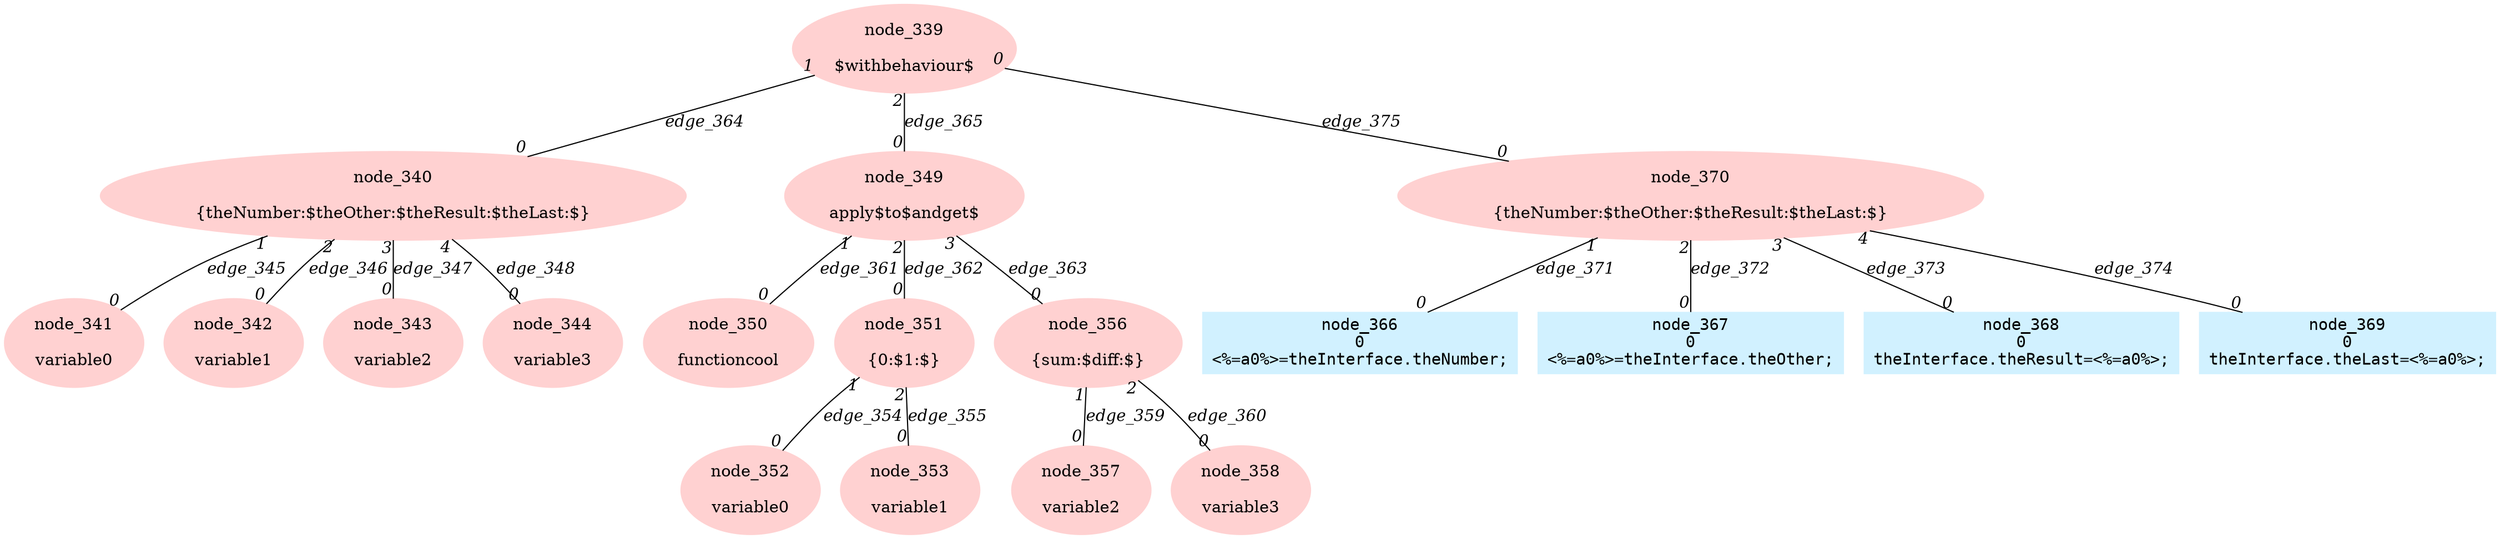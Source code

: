 digraph g{node_339 [shape=ellipse, style=filled, color="#ffd1d1", label="node_339

$withbehaviour$" ]
node_340 [shape=ellipse, style=filled, color="#ffd1d1", label="node_340

{theNumber:$theOther:$theResult:$theLast:$}" ]
node_341 [shape=ellipse, style=filled, color="#ffd1d1", label="node_341

variable0" ]
node_342 [shape=ellipse, style=filled, color="#ffd1d1", label="node_342

variable1" ]
node_343 [shape=ellipse, style=filled, color="#ffd1d1", label="node_343

variable2" ]
node_344 [shape=ellipse, style=filled, color="#ffd1d1", label="node_344

variable3" ]
node_349 [shape=ellipse, style=filled, color="#ffd1d1", label="node_349

apply$to$andget$" ]
node_350 [shape=ellipse, style=filled, color="#ffd1d1", label="node_350

functioncool" ]
node_351 [shape=ellipse, style=filled, color="#ffd1d1", label="node_351

{0:$1:$}" ]
node_352 [shape=ellipse, style=filled, color="#ffd1d1", label="node_352

variable0" ]
node_353 [shape=ellipse, style=filled, color="#ffd1d1", label="node_353

variable1" ]
node_356 [shape=ellipse, style=filled, color="#ffd1d1", label="node_356

{sum:$diff:$}" ]
node_357 [shape=ellipse, style=filled, color="#ffd1d1", label="node_357

variable2" ]
node_358 [shape=ellipse, style=filled, color="#ffd1d1", label="node_358

variable3" ]
node_370 [shape=ellipse, style=filled, color="#ffd1d1", label="node_370

{theNumber:$theOther:$theResult:$theLast:$}" ]
node_366 [shape=box, style=filled, color="#d1f1ff", fontname="Courier", label="node_366
0
<%=a0%>=theInterface.theNumber;
" ]
node_367 [shape=box, style=filled, color="#d1f1ff", fontname="Courier", label="node_367
0
<%=a0%>=theInterface.theOther;
" ]
node_368 [shape=box, style=filled, color="#d1f1ff", fontname="Courier", label="node_368
0
theInterface.theResult=<%=a0%>;
" ]
node_369 [shape=box, style=filled, color="#d1f1ff", fontname="Courier", label="node_369
0
theInterface.theLast=<%=a0%>;
" ]
node_340 -> node_341 [dir=none, arrowHead=none, fontname="Times-Italic", label="edge_345",  headlabel="0", taillabel="1" ]
node_340 -> node_342 [dir=none, arrowHead=none, fontname="Times-Italic", label="edge_346",  headlabel="0", taillabel="2" ]
node_340 -> node_343 [dir=none, arrowHead=none, fontname="Times-Italic", label="edge_347",  headlabel="0", taillabel="3" ]
node_340 -> node_344 [dir=none, arrowHead=none, fontname="Times-Italic", label="edge_348",  headlabel="0", taillabel="4" ]
node_351 -> node_352 [dir=none, arrowHead=none, fontname="Times-Italic", label="edge_354",  headlabel="0", taillabel="1" ]
node_351 -> node_353 [dir=none, arrowHead=none, fontname="Times-Italic", label="edge_355",  headlabel="0", taillabel="2" ]
node_356 -> node_357 [dir=none, arrowHead=none, fontname="Times-Italic", label="edge_359",  headlabel="0", taillabel="1" ]
node_356 -> node_358 [dir=none, arrowHead=none, fontname="Times-Italic", label="edge_360",  headlabel="0", taillabel="2" ]
node_349 -> node_350 [dir=none, arrowHead=none, fontname="Times-Italic", label="edge_361",  headlabel="0", taillabel="1" ]
node_349 -> node_351 [dir=none, arrowHead=none, fontname="Times-Italic", label="edge_362",  headlabel="0", taillabel="2" ]
node_349 -> node_356 [dir=none, arrowHead=none, fontname="Times-Italic", label="edge_363",  headlabel="0", taillabel="3" ]
node_339 -> node_340 [dir=none, arrowHead=none, fontname="Times-Italic", label="edge_364",  headlabel="0", taillabel="1" ]
node_339 -> node_349 [dir=none, arrowHead=none, fontname="Times-Italic", label="edge_365",  headlabel="0", taillabel="2" ]
node_370 -> node_366 [dir=none, arrowHead=none, fontname="Times-Italic", label="edge_371",  headlabel="0", taillabel="1" ]
node_370 -> node_367 [dir=none, arrowHead=none, fontname="Times-Italic", label="edge_372",  headlabel="0", taillabel="2" ]
node_370 -> node_368 [dir=none, arrowHead=none, fontname="Times-Italic", label="edge_373",  headlabel="0", taillabel="3" ]
node_370 -> node_369 [dir=none, arrowHead=none, fontname="Times-Italic", label="edge_374",  headlabel="0", taillabel="4" ]
node_339 -> node_370 [dir=none, arrowHead=none, fontname="Times-Italic", label="edge_375",  headlabel="0", taillabel="0" ]
}